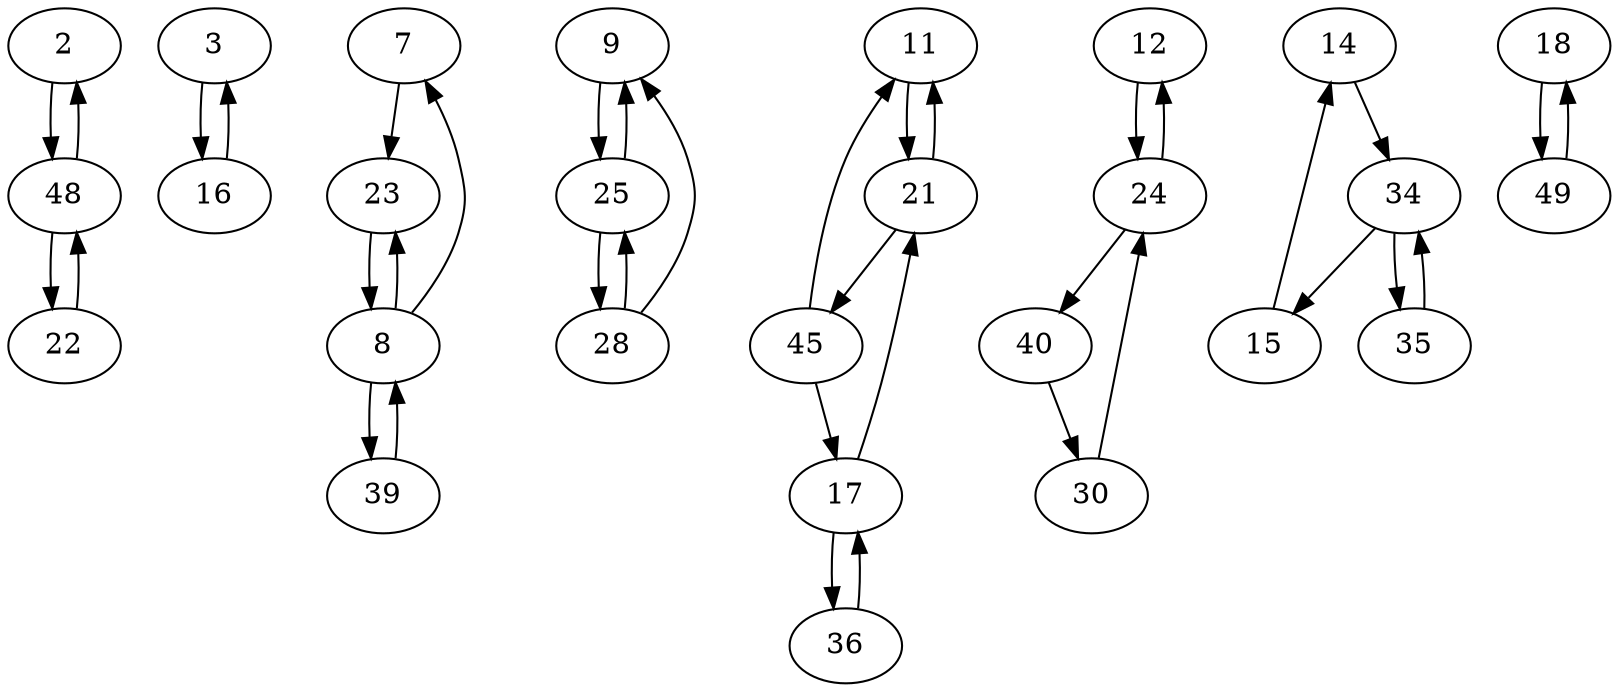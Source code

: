 digraph G {
  2 -> 48;
  3 -> 16;
  7 -> 23;
  8 -> 7;
  8 -> 23;
  8 -> 39;
  9 -> 25;
  11 -> 21;
  12 -> 24;
  14 -> 34;
  15 -> 14;
  16 -> 3;
  17 -> 21;
  17 -> 36;
  18 -> 49;
  21 -> 11;
  21 -> 45;
  22 -> 48;
  23 -> 8;
  24 -> 12;
  24 -> 40;
  25 -> 9;
  25 -> 28;
  28 -> 9;
  28 -> 25;
  30 -> 24;
  34 -> 15;
  34 -> 35;
  35 -> 34;
  36 -> 17;
  39 -> 8;
  40 -> 30;
  45 -> 11;
  45 -> 17;
  48 -> 2;
  48 -> 22;
  49 -> 18;
}